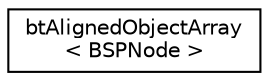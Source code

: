 digraph "Graphical Class Hierarchy"
{
  edge [fontname="Helvetica",fontsize="10",labelfontname="Helvetica",labelfontsize="10"];
  node [fontname="Helvetica",fontsize="10",shape=record];
  rankdir="LR";
  Node1 [label="btAlignedObjectArray\l\< BSPNode \>",height=0.2,width=0.4,color="black", fillcolor="white", style="filled",URL="$classbt_aligned_object_array.html"];
}

